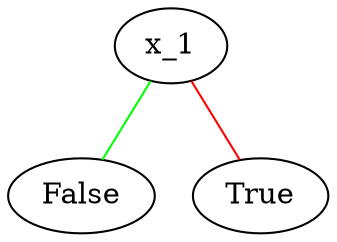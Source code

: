 graph
{
"x_1_15"[label="x_1"];
"False_1"[label="False"];
"x_1_15" -- "False_1" [color=green,penwidth=1.0]
"True_2"[label="True"];
"x_1_15" -- "True_2" [color=red,penwidth=1.0]
}